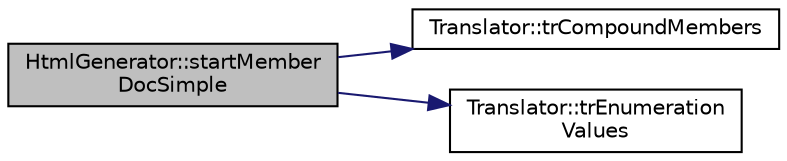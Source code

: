 digraph "HtmlGenerator::startMemberDocSimple"
{
 // LATEX_PDF_SIZE
  edge [fontname="Helvetica",fontsize="10",labelfontname="Helvetica",labelfontsize="10"];
  node [fontname="Helvetica",fontsize="10",shape=record];
  rankdir="LR";
  Node1 [label="HtmlGenerator::startMember\lDocSimple",height=0.2,width=0.4,color="black", fillcolor="grey75", style="filled", fontcolor="black",tooltip=" "];
  Node1 -> Node2 [color="midnightblue",fontsize="10",style="solid"];
  Node2 [label="Translator::trCompoundMembers",height=0.2,width=0.4,color="black", fillcolor="white", style="filled",URL="$classTranslator.html#a6c32b990a668865e04330007c37ecb2a",tooltip=" "];
  Node1 -> Node3 [color="midnightblue",fontsize="10",style="solid"];
  Node3 [label="Translator::trEnumeration\lValues",height=0.2,width=0.4,color="black", fillcolor="white", style="filled",URL="$classTranslator.html#a61bb38a3a5fa42b9e1b1045a5151f092",tooltip=" "];
}

